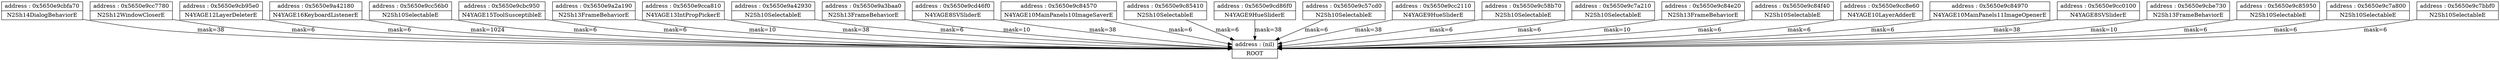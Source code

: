 digraph {
	node [shape=record]
	"node(nil)" [label = "{address : (nil) | ROOT}"];

	"node0x5650e9cbfa70" -> "node(nil)" [color=black, label="mask=38"];
	"node0x5650e9cc7780" -> "node(nil)" [color=black, label="mask=6"];
	"node0x5650e9cb95e0" -> "node(nil)" [color=black, label="mask=6"];
	"node0x5650e9a42180" -> "node(nil)" [color=black, label="mask=1024"];
	"node0x5650e9cc56b0" -> "node(nil)" [color=black, label="mask=6"];
	"node0x5650e9cbc950" -> "node(nil)" [color=black, label="mask=6"];
	"node0x5650e9a2a190" -> "node(nil)" [color=black, label="mask=10"];
	"node0x5650e9cca810" -> "node(nil)" [color=black, label="mask=38"];
	"node0x5650e9a42930" -> "node(nil)" [color=black, label="mask=6"];
	"node0x5650e9a3baa0" -> "node(nil)" [color=black, label="mask=10"];
	"node0x5650e9cd46f0" -> "node(nil)" [color=black, label="mask=38"];
	"node0x5650e9c84570" -> "node(nil)" [color=black, label="mask=6"];
	"node0x5650e9c85410" -> "node(nil)" [color=black, label="mask=6"];
	"node0x5650e9cd86f0" -> "node(nil)" [color=black, label="mask=38"];
	"node0x5650e9c57cd0" -> "node(nil)" [color=black, label="mask=6"];
	"node0x5650e9cc2110" -> "node(nil)" [color=black, label="mask=38"];
	"node0x5650e9c58b70" -> "node(nil)" [color=black, label="mask=6"];
	"node0x5650e9c7a210" -> "node(nil)" [color=black, label="mask=6"];
	"node0x5650e9c84e20" -> "node(nil)" [color=black, label="mask=10"];
	"node0x5650e9c84f40" -> "node(nil)" [color=black, label="mask=6"];
	"node0x5650e9cc8e60" -> "node(nil)" [color=black, label="mask=6"];
	"node0x5650e9c84970" -> "node(nil)" [color=black, label="mask=6"];
	"node0x5650e9cc0100" -> "node(nil)" [color=black, label="mask=38"];
	"node0x5650e9cbe730" -> "node(nil)" [color=black, label="mask=10"];
	"node0x5650e9c85950" -> "node(nil)" [color=black, label="mask=6"];
	"node0x5650e9c7a800" -> "node(nil)" [color=black, label="mask=6"];
	"node0x5650e9c7bbf0" -> "node(nil)" [color=black, label="mask=6"];
	"node0x5650e9cbfa70" [label = "{address : 0x5650e9cbfa70 | N2Sh14DialogBehaviorE}"];

	"node0x5650e9cc7780" [label = "{address : 0x5650e9cc7780 | N2Sh12WindowCloserE}"];

	"node0x5650e9cb95e0" [label = "{address : 0x5650e9cb95e0 | N4YAGE12LayerDeleterE}"];

	"node0x5650e9a42180" [label = "{address : 0x5650e9a42180 | N4YAGE16KeyboardListenerE}"];

	"node0x5650e9cc56b0" [label = "{address : 0x5650e9cc56b0 | N2Sh10SelectableE}"];

	"node0x5650e9cbc950" [label = "{address : 0x5650e9cbc950 | N4YAGE15ToolSusceptibleE}"];

	"node0x5650e9a2a190" [label = "{address : 0x5650e9a2a190 | N2Sh13FrameBehaviorE}"];

	"node0x5650e9cca810" [label = "{address : 0x5650e9cca810 | N4YAGE13IntPropPickerE}"];

	"node0x5650e9a42930" [label = "{address : 0x5650e9a42930 | N2Sh10SelectableE}"];

	"node0x5650e9a3baa0" [label = "{address : 0x5650e9a3baa0 | N2Sh13FrameBehaviorE}"];

	"node0x5650e9cd46f0" [label = "{address : 0x5650e9cd46f0 | N4YAGE8SVSliderE}"];

	"node0x5650e9c84570" [label = "{address : 0x5650e9c84570 | N4YAGE10MainPanels10ImageSaverE}"];

	"node0x5650e9c85410" [label = "{address : 0x5650e9c85410 | N2Sh10SelectableE}"];

	"node0x5650e9cd86f0" [label = "{address : 0x5650e9cd86f0 | N4YAGE9HueSliderE}"];

	"node0x5650e9c57cd0" [label = "{address : 0x5650e9c57cd0 | N2Sh10SelectableE}"];

	"node0x5650e9cc2110" [label = "{address : 0x5650e9cc2110 | N4YAGE9HueSliderE}"];

	"node0x5650e9c58b70" [label = "{address : 0x5650e9c58b70 | N2Sh10SelectableE}"];

	"node0x5650e9c7a210" [label = "{address : 0x5650e9c7a210 | N2Sh10SelectableE}"];

	"node0x5650e9c84e20" [label = "{address : 0x5650e9c84e20 | N2Sh13FrameBehaviorE}"];

	"node0x5650e9c84f40" [label = "{address : 0x5650e9c84f40 | N2Sh10SelectableE}"];

	"node0x5650e9cc8e60" [label = "{address : 0x5650e9cc8e60 | N4YAGE10LayerAdderE}"];

	"node0x5650e9c84970" [label = "{address : 0x5650e9c84970 | N4YAGE10MainPanels11ImageOpenerE}"];

	"node0x5650e9cc0100" [label = "{address : 0x5650e9cc0100 | N4YAGE8SVSliderE}"];

	"node0x5650e9cbe730" [label = "{address : 0x5650e9cbe730 | N2Sh13FrameBehaviorE}"];

	"node0x5650e9c85950" [label = "{address : 0x5650e9c85950 | N2Sh10SelectableE}"];

	"node0x5650e9c7a800" [label = "{address : 0x5650e9c7a800 | N2Sh10SelectableE}"];

	"node0x5650e9c7bbf0" [label = "{address : 0x5650e9c7bbf0 | N2Sh10SelectableE}"];

}
